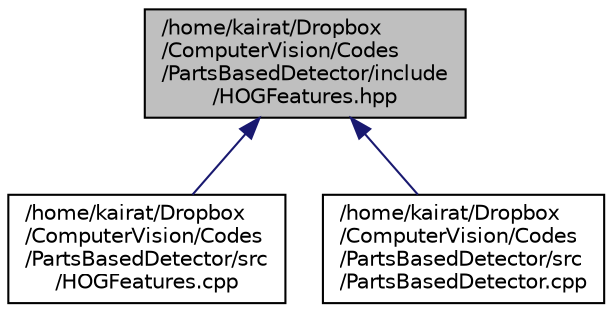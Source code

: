 digraph "/home/kairat/Dropbox/ComputerVision/Codes/PartsBasedDetector/include/HOGFeatures.hpp"
{
  edge [fontname="Helvetica",fontsize="10",labelfontname="Helvetica",labelfontsize="10"];
  node [fontname="Helvetica",fontsize="10",shape=record];
  Node1 [label="/home/kairat/Dropbox\l/ComputerVision/Codes\l/PartsBasedDetector/include\l/HOGFeatures.hpp",height=0.2,width=0.4,color="black", fillcolor="grey75", style="filled", fontcolor="black"];
  Node1 -> Node2 [dir="back",color="midnightblue",fontsize="10",style="solid"];
  Node2 [label="/home/kairat/Dropbox\l/ComputerVision/Codes\l/PartsBasedDetector/src\l/HOGFeatures.cpp",height=0.2,width=0.4,color="black", fillcolor="white", style="filled",URL="$HOGFeatures_8cpp.html"];
  Node1 -> Node3 [dir="back",color="midnightblue",fontsize="10",style="solid"];
  Node3 [label="/home/kairat/Dropbox\l/ComputerVision/Codes\l/PartsBasedDetector/src\l/PartsBasedDetector.cpp",height=0.2,width=0.4,color="black", fillcolor="white", style="filled",URL="$PartsBasedDetector_8cpp.html"];
}
